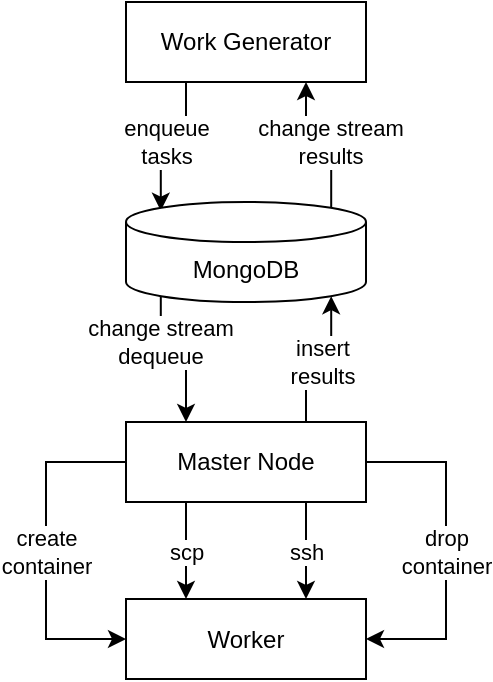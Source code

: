 <mxfile version="14.4.3" type="device"><diagram id="b59q2TFEeuttnrPXMelx" name="Página-1"><mxGraphModel dx="1002" dy="628" grid="1" gridSize="10" guides="1" tooltips="1" connect="1" arrows="1" fold="1" page="1" pageScale="1" pageWidth="583" pageHeight="827" math="0" shadow="0"><root><mxCell id="0"/><mxCell id="1" parent="0"/><mxCell id="h6acnFsRr1q0wsiDumoe-1" value="enqueue&lt;br&gt;tasks" style="edgeStyle=orthogonalEdgeStyle;rounded=0;orthogonalLoop=1;jettySize=auto;html=1;exitX=0.25;exitY=1;exitDx=0;exitDy=0;entryX=0.145;entryY=0;entryDx=0;entryDy=4.35;entryPerimeter=0;" edge="1" parent="1" source="h6acnFsRr1q0wsiDumoe-2" target="h6acnFsRr1q0wsiDumoe-5"><mxGeometry x="0.039" relative="1" as="geometry"><mxPoint as="offset"/></mxGeometry></mxCell><mxCell id="h6acnFsRr1q0wsiDumoe-2" value="Work Generator" style="rounded=0;whiteSpace=wrap;html=1;" vertex="1" parent="1"><mxGeometry x="232" y="110" width="120" height="40" as="geometry"/></mxCell><mxCell id="h6acnFsRr1q0wsiDumoe-3" value="change stream&lt;br&gt;results" style="edgeStyle=orthogonalEdgeStyle;rounded=0;orthogonalLoop=1;jettySize=auto;html=1;exitX=0.855;exitY=0;exitDx=0;exitDy=4.35;exitPerimeter=0;entryX=0.75;entryY=1;entryDx=0;entryDy=0;" edge="1" parent="1" source="h6acnFsRr1q0wsiDumoe-5" target="h6acnFsRr1q0wsiDumoe-2"><mxGeometry x="-0.107" relative="1" as="geometry"><mxPoint as="offset"/></mxGeometry></mxCell><mxCell id="h6acnFsRr1q0wsiDumoe-4" value="change stream&lt;br&gt;dequeue" style="edgeStyle=orthogonalEdgeStyle;rounded=0;orthogonalLoop=1;jettySize=auto;html=1;exitX=0.145;exitY=1;exitDx=0;exitDy=-2.9;exitPerimeter=0;entryX=0.25;entryY=0;entryDx=0;entryDy=0;" edge="1" parent="1" source="h6acnFsRr1q0wsiDumoe-5" target="h6acnFsRr1q0wsiDumoe-11"><mxGeometry x="-0.394" relative="1" as="geometry"><mxPoint as="offset"/></mxGeometry></mxCell><mxCell id="h6acnFsRr1q0wsiDumoe-5" value="MongoDB" style="shape=cylinder3;whiteSpace=wrap;html=1;boundedLbl=1;backgroundOutline=1;size=10;" vertex="1" parent="1"><mxGeometry x="232" y="210" width="120" height="50" as="geometry"/></mxCell><mxCell id="h6acnFsRr1q0wsiDumoe-6" value="insert&lt;br&gt;results" style="edgeStyle=orthogonalEdgeStyle;rounded=0;orthogonalLoop=1;jettySize=auto;html=1;exitX=0.75;exitY=0;exitDx=0;exitDy=0;entryX=0.855;entryY=1;entryDx=0;entryDy=-2.9;entryPerimeter=0;" edge="1" parent="1" source="h6acnFsRr1q0wsiDumoe-11" target="h6acnFsRr1q0wsiDumoe-5"><mxGeometry relative="1" as="geometry"/></mxCell><mxCell id="h6acnFsRr1q0wsiDumoe-7" value="create&lt;br&gt;container" style="edgeStyle=orthogonalEdgeStyle;rounded=0;orthogonalLoop=1;jettySize=auto;html=1;exitX=0;exitY=0.5;exitDx=0;exitDy=0;entryX=0;entryY=0.5;entryDx=0;entryDy=0;" edge="1" parent="1" source="h6acnFsRr1q0wsiDumoe-11" target="h6acnFsRr1q0wsiDumoe-12"><mxGeometry relative="1" as="geometry"><Array as="points"><mxPoint x="192" y="340.5"/><mxPoint x="192" y="428.5"/></Array></mxGeometry></mxCell><mxCell id="h6acnFsRr1q0wsiDumoe-8" value="scp" style="edgeStyle=orthogonalEdgeStyle;rounded=0;orthogonalLoop=1;jettySize=auto;html=1;exitX=0.25;exitY=1;exitDx=0;exitDy=0;entryX=0.25;entryY=0;entryDx=0;entryDy=0;" edge="1" parent="1" source="h6acnFsRr1q0wsiDumoe-11" target="h6acnFsRr1q0wsiDumoe-12"><mxGeometry relative="1" as="geometry"/></mxCell><mxCell id="h6acnFsRr1q0wsiDumoe-9" value="ssh" style="edgeStyle=orthogonalEdgeStyle;rounded=0;orthogonalLoop=1;jettySize=auto;html=1;exitX=0.75;exitY=1;exitDx=0;exitDy=0;entryX=0.75;entryY=0;entryDx=0;entryDy=0;" edge="1" parent="1" source="h6acnFsRr1q0wsiDumoe-11" target="h6acnFsRr1q0wsiDumoe-12"><mxGeometry relative="1" as="geometry"/></mxCell><mxCell id="h6acnFsRr1q0wsiDumoe-10" value="drop&lt;br&gt;container" style="edgeStyle=orthogonalEdgeStyle;rounded=0;orthogonalLoop=1;jettySize=auto;html=1;exitX=1;exitY=0.5;exitDx=0;exitDy=0;entryX=1;entryY=0.5;entryDx=0;entryDy=0;" edge="1" parent="1" source="h6acnFsRr1q0wsiDumoe-11" target="h6acnFsRr1q0wsiDumoe-12"><mxGeometry relative="1" as="geometry"><Array as="points"><mxPoint x="392" y="340.5"/><mxPoint x="392" y="428.5"/></Array></mxGeometry></mxCell><mxCell id="h6acnFsRr1q0wsiDumoe-11" value="Master Node" style="rounded=0;whiteSpace=wrap;html=1;" vertex="1" parent="1"><mxGeometry x="232" y="320" width="120" height="40" as="geometry"/></mxCell><mxCell id="h6acnFsRr1q0wsiDumoe-12" value="Worker" style="rounded=0;whiteSpace=wrap;html=1;" vertex="1" parent="1"><mxGeometry x="232" y="408.5" width="120" height="40" as="geometry"/></mxCell></root></mxGraphModel></diagram></mxfile>